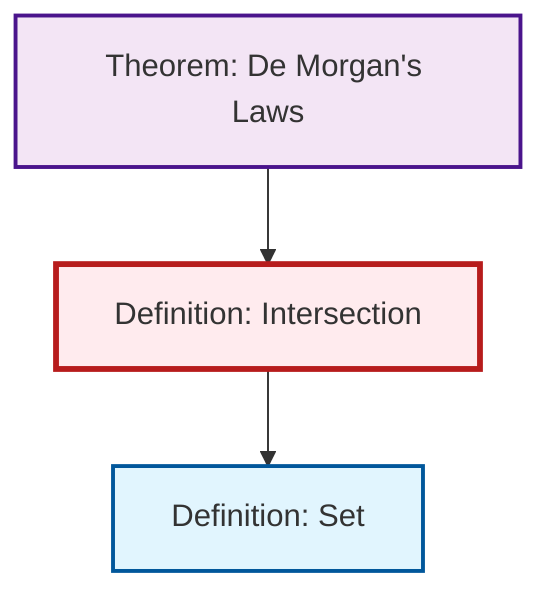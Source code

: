graph TD
    classDef definition fill:#e1f5fe,stroke:#01579b,stroke-width:2px
    classDef theorem fill:#f3e5f5,stroke:#4a148c,stroke-width:2px
    classDef axiom fill:#fff3e0,stroke:#e65100,stroke-width:2px
    classDef example fill:#e8f5e9,stroke:#1b5e20,stroke-width:2px
    classDef current fill:#ffebee,stroke:#b71c1c,stroke-width:3px
    def-intersection["Definition: Intersection"]:::definition
    def-set["Definition: Set"]:::definition
    thm-de-morgan["Theorem: De Morgan's Laws"]:::theorem
    thm-de-morgan --> def-intersection
    def-intersection --> def-set
    class def-intersection current